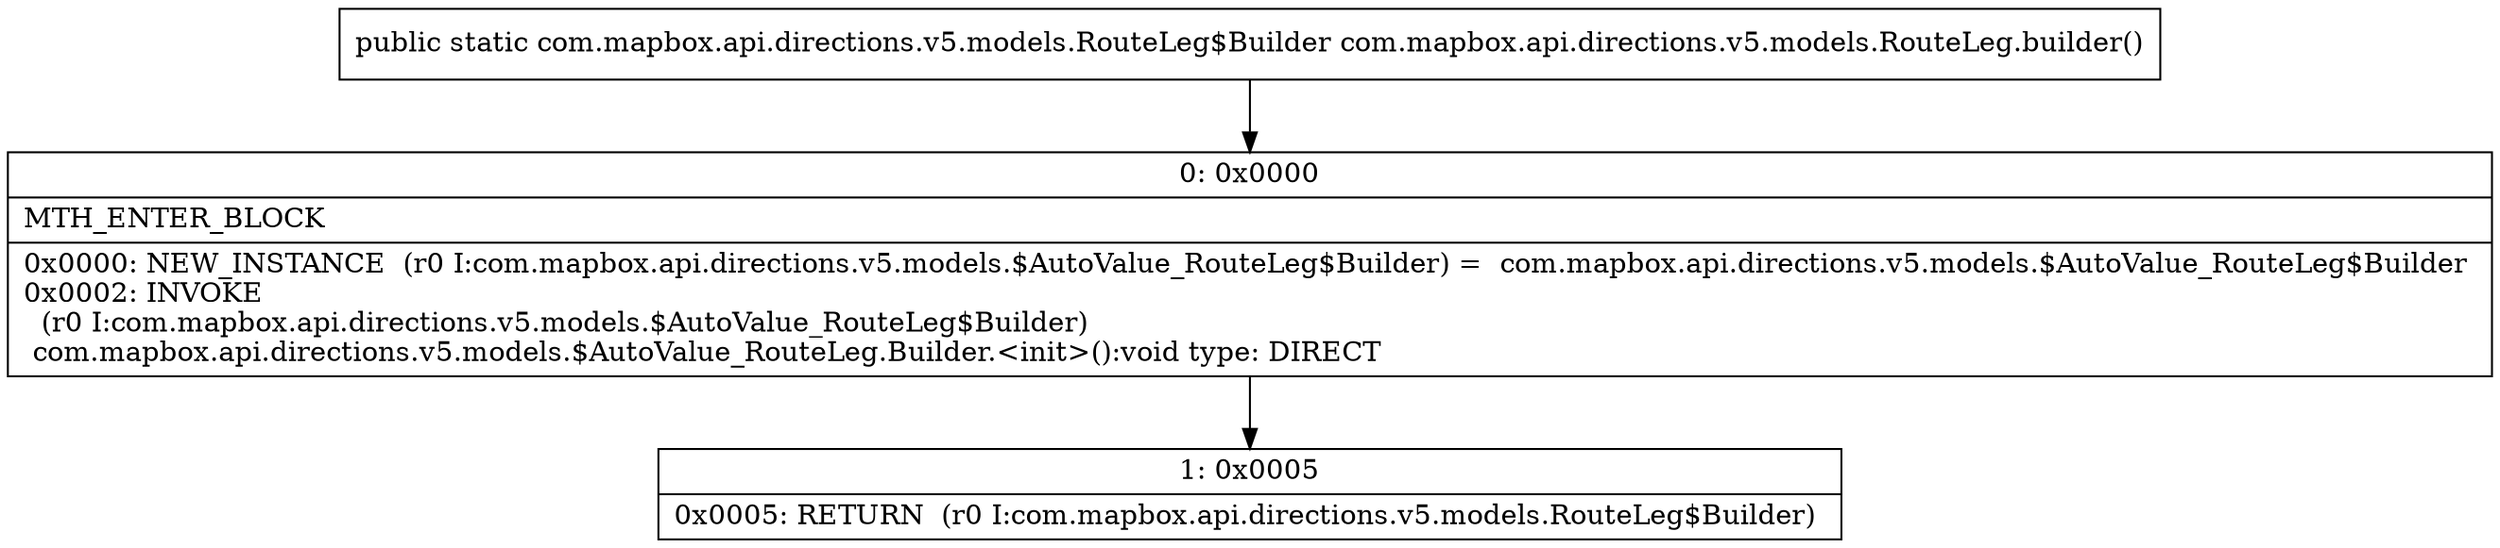 digraph "CFG forcom.mapbox.api.directions.v5.models.RouteLeg.builder()Lcom\/mapbox\/api\/directions\/v5\/models\/RouteLeg$Builder;" {
Node_0 [shape=record,label="{0\:\ 0x0000|MTH_ENTER_BLOCK\l|0x0000: NEW_INSTANCE  (r0 I:com.mapbox.api.directions.v5.models.$AutoValue_RouteLeg$Builder) =  com.mapbox.api.directions.v5.models.$AutoValue_RouteLeg$Builder \l0x0002: INVOKE  \l  (r0 I:com.mapbox.api.directions.v5.models.$AutoValue_RouteLeg$Builder)\l com.mapbox.api.directions.v5.models.$AutoValue_RouteLeg.Builder.\<init\>():void type: DIRECT \l}"];
Node_1 [shape=record,label="{1\:\ 0x0005|0x0005: RETURN  (r0 I:com.mapbox.api.directions.v5.models.RouteLeg$Builder) \l}"];
MethodNode[shape=record,label="{public static com.mapbox.api.directions.v5.models.RouteLeg$Builder com.mapbox.api.directions.v5.models.RouteLeg.builder() }"];
MethodNode -> Node_0;
Node_0 -> Node_1;
}

